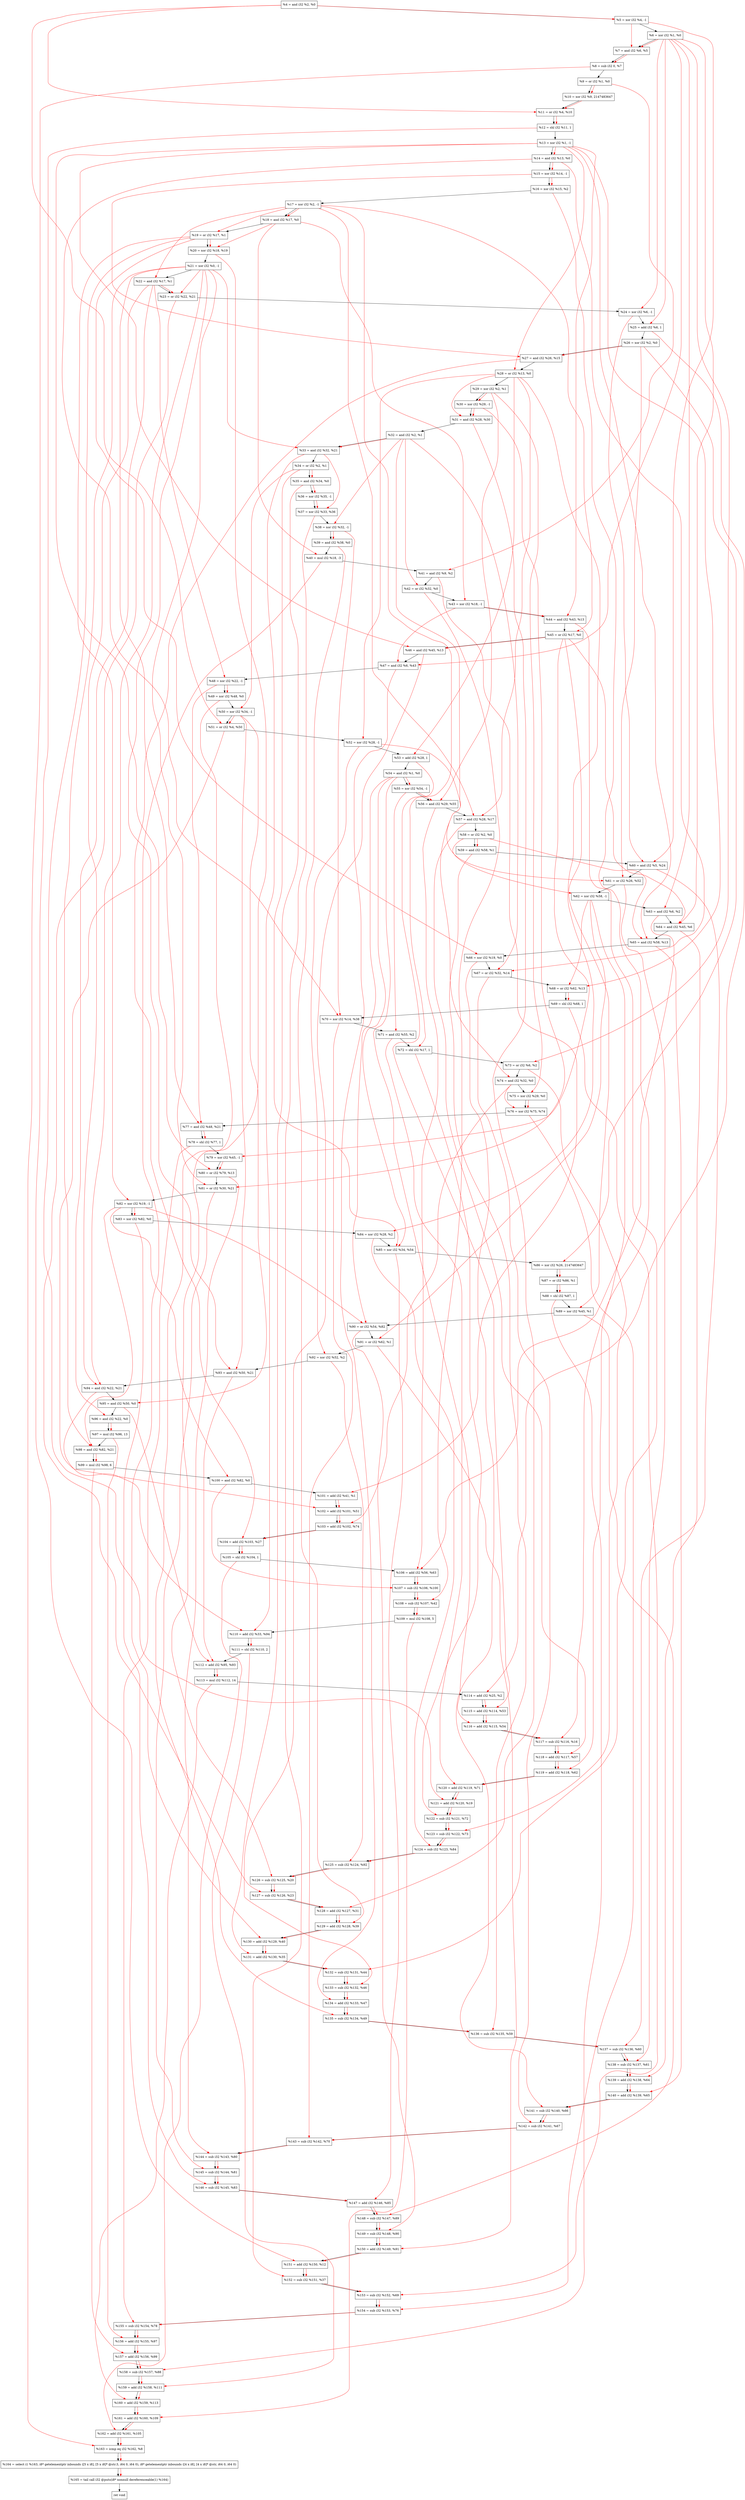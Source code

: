 digraph "DFG for'crackme' function" {
	Node0x2329100[shape=record, label="  %4 = and i32 %2, %0"];
	Node0x23297d0[shape=record, label="  %5 = xor i32 %4, -1"];
	Node0x2329840[shape=record, label="  %6 = xor i32 %1, %0"];
	Node0x23298b0[shape=record, label="  %7 = and i32 %6, %5"];
	Node0x2329950[shape=record, label="  %8 = sub i32 0, %7"];
	Node0x23299c0[shape=record, label="  %9 = or i32 %1, %0"];
	Node0x2329a60[shape=record, label="  %10 = xor i32 %9, 2147483647"];
	Node0x2329ad0[shape=record, label="  %11 = or i32 %4, %10"];
	Node0x2329b70[shape=record, label="  %12 = shl i32 %11, 1"];
	Node0x2329be0[shape=record, label="  %13 = xor i32 %1, -1"];
	Node0x2329c50[shape=record, label="  %14 = and i32 %13, %0"];
	Node0x2329cc0[shape=record, label="  %15 = xor i32 %14, -1"];
	Node0x2329d30[shape=record, label="  %16 = xor i32 %15, %2"];
	Node0x2329da0[shape=record, label="  %17 = xor i32 %2, -1"];
	Node0x2329e10[shape=record, label="  %18 = and i32 %17, %0"];
	Node0x2329e80[shape=record, label="  %19 = or i32 %17, %1"];
	Node0x2329ef0[shape=record, label="  %20 = xor i32 %18, %19"];
	Node0x2329f60[shape=record, label="  %21 = xor i32 %0, -1"];
	Node0x2329fd0[shape=record, label="  %22 = and i32 %17, %1"];
	Node0x232a040[shape=record, label="  %23 = or i32 %22, %21"];
	Node0x232a0b0[shape=record, label="  %24 = xor i32 %6, -1"];
	Node0x232a120[shape=record, label="  %25 = add i32 %6, 1"];
	Node0x232a190[shape=record, label="  %26 = xor i32 %2, %0"];
	Node0x232a200[shape=record, label="  %27 = and i32 %26, %15"];
	Node0x232a270[shape=record, label="  %28 = or i32 %13, %0"];
	Node0x232a2e0[shape=record, label="  %29 = xor i32 %2, %1"];
	Node0x232a350[shape=record, label="  %30 = xor i32 %29, -1"];
	Node0x232a3c0[shape=record, label="  %31 = and i32 %28, %30"];
	Node0x232a430[shape=record, label="  %32 = and i32 %2, %1"];
	Node0x232a6b0[shape=record, label="  %33 = and i32 %32, %21"];
	Node0x232a720[shape=record, label="  %34 = or i32 %2, %1"];
	Node0x232a790[shape=record, label="  %35 = and i32 %34, %0"];
	Node0x232a800[shape=record, label="  %36 = xor i32 %35, -1"];
	Node0x232a870[shape=record, label="  %37 = xor i32 %33, %36"];
	Node0x232a8e0[shape=record, label="  %38 = xor i32 %32, -1"];
	Node0x232a950[shape=record, label="  %39 = and i32 %38, %0"];
	Node0x232a9f0[shape=record, label="  %40 = mul i32 %18, -3"];
	Node0x232aa60[shape=record, label="  %41 = and i32 %9, %2"];
	Node0x232aad0[shape=record, label="  %42 = or i32 %32, %0"];
	Node0x232ab40[shape=record, label="  %43 = xor i32 %18, -1"];
	Node0x232abb0[shape=record, label="  %44 = and i32 %43, %13"];
	Node0x232ac20[shape=record, label="  %45 = or i32 %17, %0"];
	Node0x232ac90[shape=record, label="  %46 = and i32 %45, %13"];
	Node0x232ad00[shape=record, label="  %47 = and i32 %6, %43"];
	Node0x232ad70[shape=record, label="  %48 = xor i32 %22, -1"];
	Node0x232ade0[shape=record, label="  %49 = xor i32 %48, %0"];
	Node0x232ae50[shape=record, label="  %50 = xor i32 %34, -1"];
	Node0x232aec0[shape=record, label="  %51 = or i32 %4, %50"];
	Node0x232af30[shape=record, label="  %52 = xor i32 %28, -1"];
	Node0x232afa0[shape=record, label="  %53 = add i32 %28, 1"];
	Node0x232b010[shape=record, label="  %54 = and i32 %1, %0"];
	Node0x232b080[shape=record, label="  %55 = xor i32 %54, -1"];
	Node0x232b0f0[shape=record, label="  %56 = and i32 %29, %55"];
	Node0x232b160[shape=record, label="  %57 = and i32 %28, %17"];
	Node0x232b1d0[shape=record, label="  %58 = or i32 %2, %0"];
	Node0x232b240[shape=record, label="  %59 = and i32 %58, %1"];
	Node0x232b2b0[shape=record, label="  %60 = and i32 %5, %24"];
	Node0x232b320[shape=record, label="  %61 = or i32 %26, %52"];
	Node0x232b390[shape=record, label="  %62 = xor i32 %58, -1"];
	Node0x232b400[shape=record, label="  %63 = and i32 %6, %2"];
	Node0x232b470[shape=record, label="  %64 = and i32 %45, %6"];
	Node0x232b8f0[shape=record, label="  %65 = and i32 %58, %13"];
	Node0x232b960[shape=record, label="  %66 = xor i32 %19, %0"];
	Node0x232b9d0[shape=record, label="  %67 = or i32 %32, %14"];
	Node0x232ba40[shape=record, label="  %68 = or i32 %62, %13"];
	Node0x232bab0[shape=record, label="  %69 = shl i32 %68, 1"];
	Node0x232bb20[shape=record, label="  %70 = xor i32 %14, %38"];
	Node0x232bb90[shape=record, label="  %71 = and i32 %55, %2"];
	Node0x232bc00[shape=record, label="  %72 = shl i32 %17, 1"];
	Node0x232bc70[shape=record, label="  %73 = or i32 %6, %2"];
	Node0x232bce0[shape=record, label="  %74 = and i32 %32, %0"];
	Node0x232bd50[shape=record, label="  %75 = xor i32 %29, %0"];
	Node0x232bdc0[shape=record, label="  %76 = xor i32 %75, %74"];
	Node0x232be30[shape=record, label="  %77 = and i32 %48, %21"];
	Node0x232bea0[shape=record, label="  %78 = shl i32 %77, 1"];
	Node0x232bf10[shape=record, label="  %79 = xor i32 %45, -1"];
	Node0x232bf80[shape=record, label="  %80 = or i32 %79, %13"];
	Node0x232bff0[shape=record, label="  %81 = or i32 %30, %21"];
	Node0x232c060[shape=record, label="  %82 = xor i32 %19, -1"];
	Node0x232c0d0[shape=record, label="  %83 = xor i32 %82, %0"];
	Node0x232c140[shape=record, label="  %84 = xor i32 %28, %2"];
	Node0x232c1b0[shape=record, label="  %85 = xor i32 %34, %54"];
	Node0x232c220[shape=record, label="  %86 = xor i32 %26, 2147483647"];
	Node0x232c290[shape=record, label="  %87 = or i32 %86, %1"];
	Node0x232c300[shape=record, label="  %88 = shl i32 %87, 1"];
	Node0x232c370[shape=record, label="  %89 = xor i32 %45, %1"];
	Node0x232c3e0[shape=record, label="  %90 = or i32 %54, %82"];
	Node0x232c450[shape=record, label="  %91 = or i32 %62, %1"];
	Node0x232c4c0[shape=record, label="  %92 = xor i32 %52, %2"];
	Node0x232c530[shape=record, label="  %93 = and i32 %50, %21"];
	Node0x232c5a0[shape=record, label="  %94 = and i32 %22, %21"];
	Node0x232c610[shape=record, label="  %95 = and i32 %50, %0"];
	Node0x232c680[shape=record, label="  %96 = and i32 %22, %0"];
	Node0x232c720[shape=record, label="  %97 = mul i32 %96, 13"];
	Node0x232c790[shape=record, label="  %98 = and i32 %82, %21"];
	Node0x232c830[shape=record, label="  %99 = mul i32 %98, 6"];
	Node0x232c8a0[shape=record, label="  %100 = and i32 %82, %0"];
	Node0x232c910[shape=record, label="  %101 = add i32 %41, %1"];
	Node0x232c980[shape=record, label="  %102 = add i32 %101, %51"];
	Node0x232c9f0[shape=record, label="  %103 = add i32 %102, %74"];
	Node0x232ca60[shape=record, label="  %104 = add i32 %103, %27"];
	Node0x232cad0[shape=record, label="  %105 = shl i32 %104, 1"];
	Node0x232cb40[shape=record, label="  %106 = add i32 %56, %63"];
	Node0x232cbb0[shape=record, label="  %107 = sub i32 %106, %100"];
	Node0x232cc20[shape=record, label="  %108 = sub i32 %107, %42"];
	Node0x232ccc0[shape=record, label="  %109 = mul i32 %108, 5"];
	Node0x232cd30[shape=record, label="  %110 = add i32 %33, %94"];
	Node0x232cdd0[shape=record, label="  %111 = shl i32 %110, 2"];
	Node0x232ce40[shape=record, label="  %112 = add i32 %95, %93"];
	Node0x232cee0[shape=record, label="  %113 = mul i32 %112, 14"];
	Node0x232cf50[shape=record, label="  %114 = add i32 %25, %2"];
	Node0x232cfc0[shape=record, label="  %115 = add i32 %114, %53"];
	Node0x232d030[shape=record, label="  %116 = add i32 %115, %54"];
	Node0x232d0a0[shape=record, label="  %117 = sub i32 %116, %16"];
	Node0x232d110[shape=record, label="  %118 = add i32 %117, %57"];
	Node0x232d180[shape=record, label="  %119 = add i32 %118, %62"];
	Node0x232d1f0[shape=record, label="  %120 = add i32 %119, %71"];
	Node0x232d260[shape=record, label="  %121 = add i32 %120, %19"];
	Node0x232d2d0[shape=record, label="  %122 = sub i32 %121, %72"];
	Node0x232d340[shape=record, label="  %123 = sub i32 %122, %73"];
	Node0x232d3b0[shape=record, label="  %124 = sub i32 %123, %84"];
	Node0x232d420[shape=record, label="  %125 = sub i32 %124, %92"];
	Node0x232d490[shape=record, label="  %126 = sub i32 %125, %20"];
	Node0x232d500[shape=record, label="  %127 = sub i32 %126, %23"];
	Node0x232d570[shape=record, label="  %128 = add i32 %127, %31"];
	Node0x232ddf0[shape=record, label="  %129 = add i32 %128, %39"];
	Node0x232de60[shape=record, label="  %130 = add i32 %129, %40"];
	Node0x232ded0[shape=record, label="  %131 = add i32 %130, %35"];
	Node0x232df40[shape=record, label="  %132 = sub i32 %131, %44"];
	Node0x232dfb0[shape=record, label="  %133 = sub i32 %132, %46"];
	Node0x232e020[shape=record, label="  %134 = add i32 %133, %47"];
	Node0x232e090[shape=record, label="  %135 = sub i32 %134, %49"];
	Node0x232e100[shape=record, label="  %136 = sub i32 %135, %59"];
	Node0x232e170[shape=record, label="  %137 = sub i32 %136, %60"];
	Node0x232e1e0[shape=record, label="  %138 = sub i32 %137, %61"];
	Node0x232e250[shape=record, label="  %139 = add i32 %138, %64"];
	Node0x232e2c0[shape=record, label="  %140 = add i32 %139, %65"];
	Node0x232e330[shape=record, label="  %141 = sub i32 %140, %66"];
	Node0x232e3a0[shape=record, label="  %142 = sub i32 %141, %67"];
	Node0x232e410[shape=record, label="  %143 = sub i32 %142, %70"];
	Node0x232e480[shape=record, label="  %144 = sub i32 %143, %80"];
	Node0x232e4f0[shape=record, label="  %145 = sub i32 %144, %81"];
	Node0x232e560[shape=record, label="  %146 = sub i32 %145, %83"];
	Node0x232e5d0[shape=record, label="  %147 = add i32 %146, %85"];
	Node0x232e640[shape=record, label="  %148 = sub i32 %147, %89"];
	Node0x232e6b0[shape=record, label="  %149 = sub i32 %148, %90"];
	Node0x232e720[shape=record, label="  %150 = add i32 %149, %91"];
	Node0x232e790[shape=record, label="  %151 = add i32 %150, %12"];
	Node0x232e800[shape=record, label="  %152 = sub i32 %151, %37"];
	Node0x232e870[shape=record, label="  %153 = sub i32 %152, %69"];
	Node0x232e8e0[shape=record, label="  %154 = sub i32 %153, %76"];
	Node0x232e950[shape=record, label="  %155 = sub i32 %154, %78"];
	Node0x232e9c0[shape=record, label="  %156 = add i32 %155, %97"];
	Node0x232ea30[shape=record, label="  %157 = add i32 %156, %99"];
	Node0x232eaa0[shape=record, label="  %158 = sub i32 %157, %88"];
	Node0x232eb10[shape=record, label="  %159 = add i32 %158, %111"];
	Node0x232eb80[shape=record, label="  %160 = add i32 %159, %113"];
	Node0x232ebf0[shape=record, label="  %161 = add i32 %160, %109"];
	Node0x232ec60[shape=record, label="  %162 = add i32 %161, %105"];
	Node0x232ecd0[shape=record, label="  %163 = icmp eq i32 %162, %8"];
	Node0x22c9268[shape=record, label="  %164 = select i1 %163, i8* getelementptr inbounds ([5 x i8], [5 x i8]* @str.3, i64 0, i64 0), i8* getelementptr inbounds ([4 x i8], [4 x i8]* @str, i64 0, i64 0)"];
	Node0x232ef60[shape=record, label="  %165 = tail call i32 @puts(i8* nonnull dereferenceable(1) %164)"];
	Node0x232efb0[shape=record, label="  ret void"];
	Node0x2329100 -> Node0x23297d0;
	Node0x23297d0 -> Node0x2329840;
	Node0x2329840 -> Node0x23298b0;
	Node0x23298b0 -> Node0x2329950;
	Node0x2329950 -> Node0x23299c0;
	Node0x23299c0 -> Node0x2329a60;
	Node0x2329a60 -> Node0x2329ad0;
	Node0x2329ad0 -> Node0x2329b70;
	Node0x2329b70 -> Node0x2329be0;
	Node0x2329be0 -> Node0x2329c50;
	Node0x2329c50 -> Node0x2329cc0;
	Node0x2329cc0 -> Node0x2329d30;
	Node0x2329d30 -> Node0x2329da0;
	Node0x2329da0 -> Node0x2329e10;
	Node0x2329e10 -> Node0x2329e80;
	Node0x2329e80 -> Node0x2329ef0;
	Node0x2329ef0 -> Node0x2329f60;
	Node0x2329f60 -> Node0x2329fd0;
	Node0x2329fd0 -> Node0x232a040;
	Node0x232a040 -> Node0x232a0b0;
	Node0x232a0b0 -> Node0x232a120;
	Node0x232a120 -> Node0x232a190;
	Node0x232a190 -> Node0x232a200;
	Node0x232a200 -> Node0x232a270;
	Node0x232a270 -> Node0x232a2e0;
	Node0x232a2e0 -> Node0x232a350;
	Node0x232a350 -> Node0x232a3c0;
	Node0x232a3c0 -> Node0x232a430;
	Node0x232a430 -> Node0x232a6b0;
	Node0x232a6b0 -> Node0x232a720;
	Node0x232a720 -> Node0x232a790;
	Node0x232a790 -> Node0x232a800;
	Node0x232a800 -> Node0x232a870;
	Node0x232a870 -> Node0x232a8e0;
	Node0x232a8e0 -> Node0x232a950;
	Node0x232a950 -> Node0x232a9f0;
	Node0x232a9f0 -> Node0x232aa60;
	Node0x232aa60 -> Node0x232aad0;
	Node0x232aad0 -> Node0x232ab40;
	Node0x232ab40 -> Node0x232abb0;
	Node0x232abb0 -> Node0x232ac20;
	Node0x232ac20 -> Node0x232ac90;
	Node0x232ac90 -> Node0x232ad00;
	Node0x232ad00 -> Node0x232ad70;
	Node0x232ad70 -> Node0x232ade0;
	Node0x232ade0 -> Node0x232ae50;
	Node0x232ae50 -> Node0x232aec0;
	Node0x232aec0 -> Node0x232af30;
	Node0x232af30 -> Node0x232afa0;
	Node0x232afa0 -> Node0x232b010;
	Node0x232b010 -> Node0x232b080;
	Node0x232b080 -> Node0x232b0f0;
	Node0x232b0f0 -> Node0x232b160;
	Node0x232b160 -> Node0x232b1d0;
	Node0x232b1d0 -> Node0x232b240;
	Node0x232b240 -> Node0x232b2b0;
	Node0x232b2b0 -> Node0x232b320;
	Node0x232b320 -> Node0x232b390;
	Node0x232b390 -> Node0x232b400;
	Node0x232b400 -> Node0x232b470;
	Node0x232b470 -> Node0x232b8f0;
	Node0x232b8f0 -> Node0x232b960;
	Node0x232b960 -> Node0x232b9d0;
	Node0x232b9d0 -> Node0x232ba40;
	Node0x232ba40 -> Node0x232bab0;
	Node0x232bab0 -> Node0x232bb20;
	Node0x232bb20 -> Node0x232bb90;
	Node0x232bb90 -> Node0x232bc00;
	Node0x232bc00 -> Node0x232bc70;
	Node0x232bc70 -> Node0x232bce0;
	Node0x232bce0 -> Node0x232bd50;
	Node0x232bd50 -> Node0x232bdc0;
	Node0x232bdc0 -> Node0x232be30;
	Node0x232be30 -> Node0x232bea0;
	Node0x232bea0 -> Node0x232bf10;
	Node0x232bf10 -> Node0x232bf80;
	Node0x232bf80 -> Node0x232bff0;
	Node0x232bff0 -> Node0x232c060;
	Node0x232c060 -> Node0x232c0d0;
	Node0x232c0d0 -> Node0x232c140;
	Node0x232c140 -> Node0x232c1b0;
	Node0x232c1b0 -> Node0x232c220;
	Node0x232c220 -> Node0x232c290;
	Node0x232c290 -> Node0x232c300;
	Node0x232c300 -> Node0x232c370;
	Node0x232c370 -> Node0x232c3e0;
	Node0x232c3e0 -> Node0x232c450;
	Node0x232c450 -> Node0x232c4c0;
	Node0x232c4c0 -> Node0x232c530;
	Node0x232c530 -> Node0x232c5a0;
	Node0x232c5a0 -> Node0x232c610;
	Node0x232c610 -> Node0x232c680;
	Node0x232c680 -> Node0x232c720;
	Node0x232c720 -> Node0x232c790;
	Node0x232c790 -> Node0x232c830;
	Node0x232c830 -> Node0x232c8a0;
	Node0x232c8a0 -> Node0x232c910;
	Node0x232c910 -> Node0x232c980;
	Node0x232c980 -> Node0x232c9f0;
	Node0x232c9f0 -> Node0x232ca60;
	Node0x232ca60 -> Node0x232cad0;
	Node0x232cad0 -> Node0x232cb40;
	Node0x232cb40 -> Node0x232cbb0;
	Node0x232cbb0 -> Node0x232cc20;
	Node0x232cc20 -> Node0x232ccc0;
	Node0x232ccc0 -> Node0x232cd30;
	Node0x232cd30 -> Node0x232cdd0;
	Node0x232cdd0 -> Node0x232ce40;
	Node0x232ce40 -> Node0x232cee0;
	Node0x232cee0 -> Node0x232cf50;
	Node0x232cf50 -> Node0x232cfc0;
	Node0x232cfc0 -> Node0x232d030;
	Node0x232d030 -> Node0x232d0a0;
	Node0x232d0a0 -> Node0x232d110;
	Node0x232d110 -> Node0x232d180;
	Node0x232d180 -> Node0x232d1f0;
	Node0x232d1f0 -> Node0x232d260;
	Node0x232d260 -> Node0x232d2d0;
	Node0x232d2d0 -> Node0x232d340;
	Node0x232d340 -> Node0x232d3b0;
	Node0x232d3b0 -> Node0x232d420;
	Node0x232d420 -> Node0x232d490;
	Node0x232d490 -> Node0x232d500;
	Node0x232d500 -> Node0x232d570;
	Node0x232d570 -> Node0x232ddf0;
	Node0x232ddf0 -> Node0x232de60;
	Node0x232de60 -> Node0x232ded0;
	Node0x232ded0 -> Node0x232df40;
	Node0x232df40 -> Node0x232dfb0;
	Node0x232dfb0 -> Node0x232e020;
	Node0x232e020 -> Node0x232e090;
	Node0x232e090 -> Node0x232e100;
	Node0x232e100 -> Node0x232e170;
	Node0x232e170 -> Node0x232e1e0;
	Node0x232e1e0 -> Node0x232e250;
	Node0x232e250 -> Node0x232e2c0;
	Node0x232e2c0 -> Node0x232e330;
	Node0x232e330 -> Node0x232e3a0;
	Node0x232e3a0 -> Node0x232e410;
	Node0x232e410 -> Node0x232e480;
	Node0x232e480 -> Node0x232e4f0;
	Node0x232e4f0 -> Node0x232e560;
	Node0x232e560 -> Node0x232e5d0;
	Node0x232e5d0 -> Node0x232e640;
	Node0x232e640 -> Node0x232e6b0;
	Node0x232e6b0 -> Node0x232e720;
	Node0x232e720 -> Node0x232e790;
	Node0x232e790 -> Node0x232e800;
	Node0x232e800 -> Node0x232e870;
	Node0x232e870 -> Node0x232e8e0;
	Node0x232e8e0 -> Node0x232e950;
	Node0x232e950 -> Node0x232e9c0;
	Node0x232e9c0 -> Node0x232ea30;
	Node0x232ea30 -> Node0x232eaa0;
	Node0x232eaa0 -> Node0x232eb10;
	Node0x232eb10 -> Node0x232eb80;
	Node0x232eb80 -> Node0x232ebf0;
	Node0x232ebf0 -> Node0x232ec60;
	Node0x232ec60 -> Node0x232ecd0;
	Node0x232ecd0 -> Node0x22c9268;
	Node0x22c9268 -> Node0x232ef60;
	Node0x232ef60 -> Node0x232efb0;
edge [color=red]
	Node0x2329100 -> Node0x23297d0;
	Node0x2329840 -> Node0x23298b0;
	Node0x23297d0 -> Node0x23298b0;
	Node0x23298b0 -> Node0x2329950;
	Node0x23299c0 -> Node0x2329a60;
	Node0x2329100 -> Node0x2329ad0;
	Node0x2329a60 -> Node0x2329ad0;
	Node0x2329ad0 -> Node0x2329b70;
	Node0x2329be0 -> Node0x2329c50;
	Node0x2329c50 -> Node0x2329cc0;
	Node0x2329cc0 -> Node0x2329d30;
	Node0x2329da0 -> Node0x2329e10;
	Node0x2329da0 -> Node0x2329e80;
	Node0x2329e10 -> Node0x2329ef0;
	Node0x2329e80 -> Node0x2329ef0;
	Node0x2329da0 -> Node0x2329fd0;
	Node0x2329fd0 -> Node0x232a040;
	Node0x2329f60 -> Node0x232a040;
	Node0x2329840 -> Node0x232a0b0;
	Node0x2329840 -> Node0x232a120;
	Node0x232a190 -> Node0x232a200;
	Node0x2329cc0 -> Node0x232a200;
	Node0x2329be0 -> Node0x232a270;
	Node0x232a2e0 -> Node0x232a350;
	Node0x232a270 -> Node0x232a3c0;
	Node0x232a350 -> Node0x232a3c0;
	Node0x232a430 -> Node0x232a6b0;
	Node0x2329f60 -> Node0x232a6b0;
	Node0x232a720 -> Node0x232a790;
	Node0x232a790 -> Node0x232a800;
	Node0x232a6b0 -> Node0x232a870;
	Node0x232a800 -> Node0x232a870;
	Node0x232a430 -> Node0x232a8e0;
	Node0x232a8e0 -> Node0x232a950;
	Node0x2329e10 -> Node0x232a9f0;
	Node0x23299c0 -> Node0x232aa60;
	Node0x232a430 -> Node0x232aad0;
	Node0x2329e10 -> Node0x232ab40;
	Node0x232ab40 -> Node0x232abb0;
	Node0x2329be0 -> Node0x232abb0;
	Node0x2329da0 -> Node0x232ac20;
	Node0x232ac20 -> Node0x232ac90;
	Node0x2329be0 -> Node0x232ac90;
	Node0x2329840 -> Node0x232ad00;
	Node0x232ab40 -> Node0x232ad00;
	Node0x2329fd0 -> Node0x232ad70;
	Node0x232ad70 -> Node0x232ade0;
	Node0x232a720 -> Node0x232ae50;
	Node0x2329100 -> Node0x232aec0;
	Node0x232ae50 -> Node0x232aec0;
	Node0x232a270 -> Node0x232af30;
	Node0x232a270 -> Node0x232afa0;
	Node0x232b010 -> Node0x232b080;
	Node0x232a2e0 -> Node0x232b0f0;
	Node0x232b080 -> Node0x232b0f0;
	Node0x232a270 -> Node0x232b160;
	Node0x2329da0 -> Node0x232b160;
	Node0x232b1d0 -> Node0x232b240;
	Node0x23297d0 -> Node0x232b2b0;
	Node0x232a0b0 -> Node0x232b2b0;
	Node0x232a190 -> Node0x232b320;
	Node0x232af30 -> Node0x232b320;
	Node0x232b1d0 -> Node0x232b390;
	Node0x2329840 -> Node0x232b400;
	Node0x232ac20 -> Node0x232b470;
	Node0x2329840 -> Node0x232b470;
	Node0x232b1d0 -> Node0x232b8f0;
	Node0x2329be0 -> Node0x232b8f0;
	Node0x2329e80 -> Node0x232b960;
	Node0x232a430 -> Node0x232b9d0;
	Node0x2329c50 -> Node0x232b9d0;
	Node0x232b390 -> Node0x232ba40;
	Node0x2329be0 -> Node0x232ba40;
	Node0x232ba40 -> Node0x232bab0;
	Node0x2329c50 -> Node0x232bb20;
	Node0x232a8e0 -> Node0x232bb20;
	Node0x232b080 -> Node0x232bb90;
	Node0x2329da0 -> Node0x232bc00;
	Node0x2329840 -> Node0x232bc70;
	Node0x232a430 -> Node0x232bce0;
	Node0x232a2e0 -> Node0x232bd50;
	Node0x232bd50 -> Node0x232bdc0;
	Node0x232bce0 -> Node0x232bdc0;
	Node0x232ad70 -> Node0x232be30;
	Node0x2329f60 -> Node0x232be30;
	Node0x232be30 -> Node0x232bea0;
	Node0x232ac20 -> Node0x232bf10;
	Node0x232bf10 -> Node0x232bf80;
	Node0x2329be0 -> Node0x232bf80;
	Node0x232a350 -> Node0x232bff0;
	Node0x2329f60 -> Node0x232bff0;
	Node0x2329e80 -> Node0x232c060;
	Node0x232c060 -> Node0x232c0d0;
	Node0x232a270 -> Node0x232c140;
	Node0x232a720 -> Node0x232c1b0;
	Node0x232b010 -> Node0x232c1b0;
	Node0x232a190 -> Node0x232c220;
	Node0x232c220 -> Node0x232c290;
	Node0x232c290 -> Node0x232c300;
	Node0x232ac20 -> Node0x232c370;
	Node0x232b010 -> Node0x232c3e0;
	Node0x232c060 -> Node0x232c3e0;
	Node0x232b390 -> Node0x232c450;
	Node0x232af30 -> Node0x232c4c0;
	Node0x232ae50 -> Node0x232c530;
	Node0x2329f60 -> Node0x232c530;
	Node0x2329fd0 -> Node0x232c5a0;
	Node0x2329f60 -> Node0x232c5a0;
	Node0x232ae50 -> Node0x232c610;
	Node0x2329fd0 -> Node0x232c680;
	Node0x232c680 -> Node0x232c720;
	Node0x232c060 -> Node0x232c790;
	Node0x2329f60 -> Node0x232c790;
	Node0x232c790 -> Node0x232c830;
	Node0x232c060 -> Node0x232c8a0;
	Node0x232aa60 -> Node0x232c910;
	Node0x232c910 -> Node0x232c980;
	Node0x232aec0 -> Node0x232c980;
	Node0x232c980 -> Node0x232c9f0;
	Node0x232bce0 -> Node0x232c9f0;
	Node0x232c9f0 -> Node0x232ca60;
	Node0x232a200 -> Node0x232ca60;
	Node0x232ca60 -> Node0x232cad0;
	Node0x232b0f0 -> Node0x232cb40;
	Node0x232b400 -> Node0x232cb40;
	Node0x232cb40 -> Node0x232cbb0;
	Node0x232c8a0 -> Node0x232cbb0;
	Node0x232cbb0 -> Node0x232cc20;
	Node0x232aad0 -> Node0x232cc20;
	Node0x232cc20 -> Node0x232ccc0;
	Node0x232a6b0 -> Node0x232cd30;
	Node0x232c5a0 -> Node0x232cd30;
	Node0x232cd30 -> Node0x232cdd0;
	Node0x232c610 -> Node0x232ce40;
	Node0x232c530 -> Node0x232ce40;
	Node0x232ce40 -> Node0x232cee0;
	Node0x232a120 -> Node0x232cf50;
	Node0x232cf50 -> Node0x232cfc0;
	Node0x232afa0 -> Node0x232cfc0;
	Node0x232cfc0 -> Node0x232d030;
	Node0x232b010 -> Node0x232d030;
	Node0x232d030 -> Node0x232d0a0;
	Node0x2329d30 -> Node0x232d0a0;
	Node0x232d0a0 -> Node0x232d110;
	Node0x232b160 -> Node0x232d110;
	Node0x232d110 -> Node0x232d180;
	Node0x232b390 -> Node0x232d180;
	Node0x232d180 -> Node0x232d1f0;
	Node0x232bb90 -> Node0x232d1f0;
	Node0x232d1f0 -> Node0x232d260;
	Node0x2329e80 -> Node0x232d260;
	Node0x232d260 -> Node0x232d2d0;
	Node0x232bc00 -> Node0x232d2d0;
	Node0x232d2d0 -> Node0x232d340;
	Node0x232bc70 -> Node0x232d340;
	Node0x232d340 -> Node0x232d3b0;
	Node0x232c140 -> Node0x232d3b0;
	Node0x232d3b0 -> Node0x232d420;
	Node0x232c4c0 -> Node0x232d420;
	Node0x232d420 -> Node0x232d490;
	Node0x2329ef0 -> Node0x232d490;
	Node0x232d490 -> Node0x232d500;
	Node0x232a040 -> Node0x232d500;
	Node0x232d500 -> Node0x232d570;
	Node0x232a3c0 -> Node0x232d570;
	Node0x232d570 -> Node0x232ddf0;
	Node0x232a950 -> Node0x232ddf0;
	Node0x232ddf0 -> Node0x232de60;
	Node0x232a9f0 -> Node0x232de60;
	Node0x232de60 -> Node0x232ded0;
	Node0x232a790 -> Node0x232ded0;
	Node0x232ded0 -> Node0x232df40;
	Node0x232abb0 -> Node0x232df40;
	Node0x232df40 -> Node0x232dfb0;
	Node0x232ac90 -> Node0x232dfb0;
	Node0x232dfb0 -> Node0x232e020;
	Node0x232ad00 -> Node0x232e020;
	Node0x232e020 -> Node0x232e090;
	Node0x232ade0 -> Node0x232e090;
	Node0x232e090 -> Node0x232e100;
	Node0x232b240 -> Node0x232e100;
	Node0x232e100 -> Node0x232e170;
	Node0x232b2b0 -> Node0x232e170;
	Node0x232e170 -> Node0x232e1e0;
	Node0x232b320 -> Node0x232e1e0;
	Node0x232e1e0 -> Node0x232e250;
	Node0x232b470 -> Node0x232e250;
	Node0x232e250 -> Node0x232e2c0;
	Node0x232b8f0 -> Node0x232e2c0;
	Node0x232e2c0 -> Node0x232e330;
	Node0x232b960 -> Node0x232e330;
	Node0x232e330 -> Node0x232e3a0;
	Node0x232b9d0 -> Node0x232e3a0;
	Node0x232e3a0 -> Node0x232e410;
	Node0x232bb20 -> Node0x232e410;
	Node0x232e410 -> Node0x232e480;
	Node0x232bf80 -> Node0x232e480;
	Node0x232e480 -> Node0x232e4f0;
	Node0x232bff0 -> Node0x232e4f0;
	Node0x232e4f0 -> Node0x232e560;
	Node0x232c0d0 -> Node0x232e560;
	Node0x232e560 -> Node0x232e5d0;
	Node0x232c1b0 -> Node0x232e5d0;
	Node0x232e5d0 -> Node0x232e640;
	Node0x232c370 -> Node0x232e640;
	Node0x232e640 -> Node0x232e6b0;
	Node0x232c3e0 -> Node0x232e6b0;
	Node0x232e6b0 -> Node0x232e720;
	Node0x232c450 -> Node0x232e720;
	Node0x232e720 -> Node0x232e790;
	Node0x2329b70 -> Node0x232e790;
	Node0x232e790 -> Node0x232e800;
	Node0x232a870 -> Node0x232e800;
	Node0x232e800 -> Node0x232e870;
	Node0x232bab0 -> Node0x232e870;
	Node0x232e870 -> Node0x232e8e0;
	Node0x232bdc0 -> Node0x232e8e0;
	Node0x232e8e0 -> Node0x232e950;
	Node0x232bea0 -> Node0x232e950;
	Node0x232e950 -> Node0x232e9c0;
	Node0x232c720 -> Node0x232e9c0;
	Node0x232e9c0 -> Node0x232ea30;
	Node0x232c830 -> Node0x232ea30;
	Node0x232ea30 -> Node0x232eaa0;
	Node0x232c300 -> Node0x232eaa0;
	Node0x232eaa0 -> Node0x232eb10;
	Node0x232cdd0 -> Node0x232eb10;
	Node0x232eb10 -> Node0x232eb80;
	Node0x232cee0 -> Node0x232eb80;
	Node0x232eb80 -> Node0x232ebf0;
	Node0x232ccc0 -> Node0x232ebf0;
	Node0x232ebf0 -> Node0x232ec60;
	Node0x232cad0 -> Node0x232ec60;
	Node0x232ec60 -> Node0x232ecd0;
	Node0x2329950 -> Node0x232ecd0;
	Node0x232ecd0 -> Node0x22c9268;
	Node0x22c9268 -> Node0x232ef60;
}
